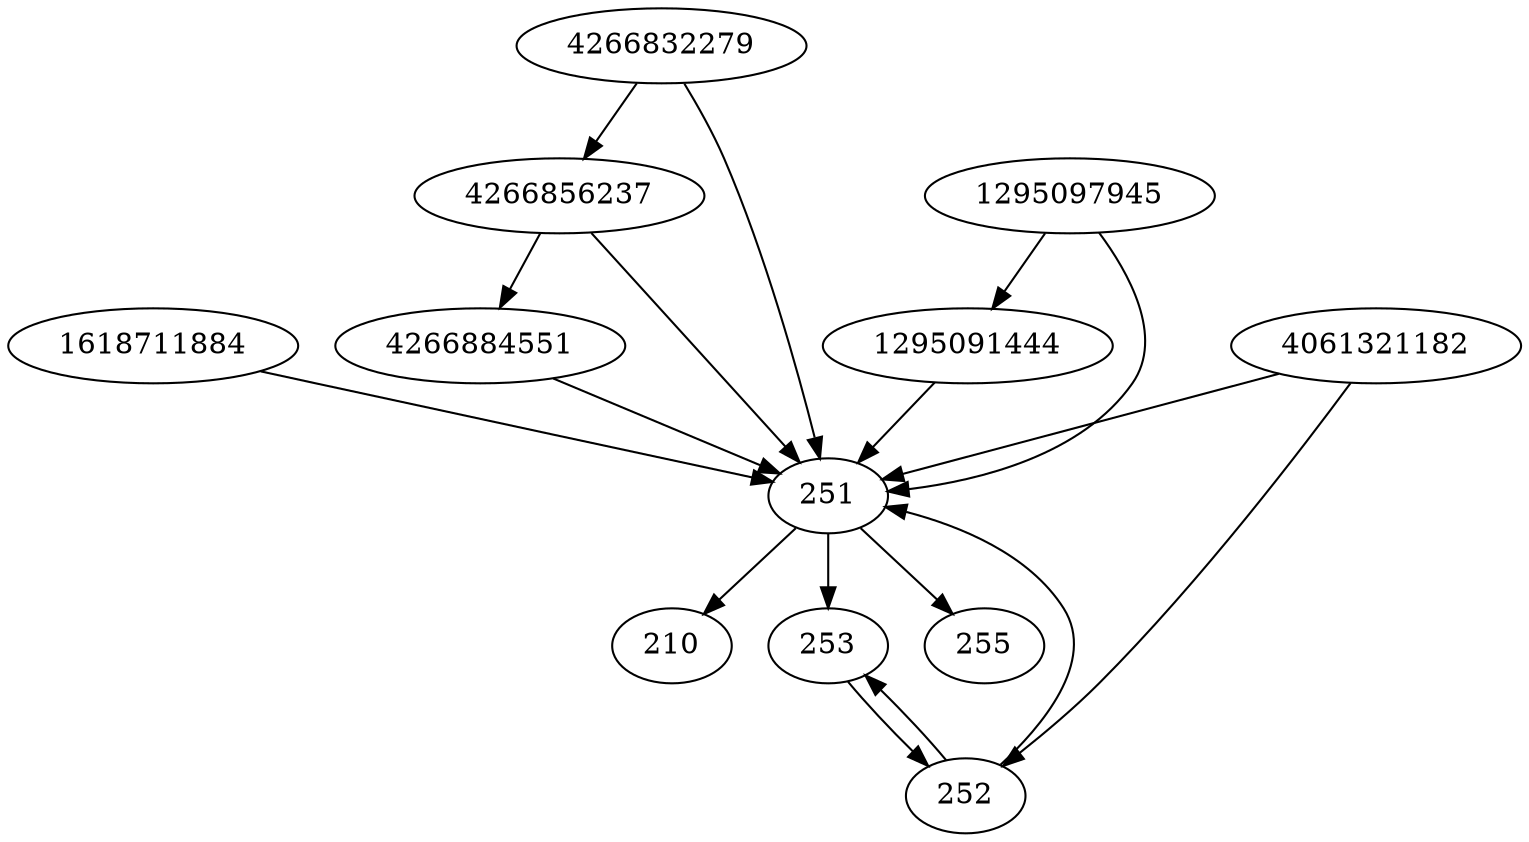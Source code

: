 strict digraph  {
4266884551;
1618711884;
4266856237;
210;
1295091444;
4266832279;
1295097945;
251;
252;
253;
4061321182;
255;
4266884551 -> 251;
1618711884 -> 251;
4266856237 -> 251;
4266856237 -> 4266884551;
1295091444 -> 251;
4266832279 -> 251;
4266832279 -> 4266856237;
1295097945 -> 1295091444;
1295097945 -> 251;
251 -> 253;
251 -> 210;
251 -> 255;
252 -> 253;
252 -> 251;
253 -> 252;
4061321182 -> 251;
4061321182 -> 252;
}
